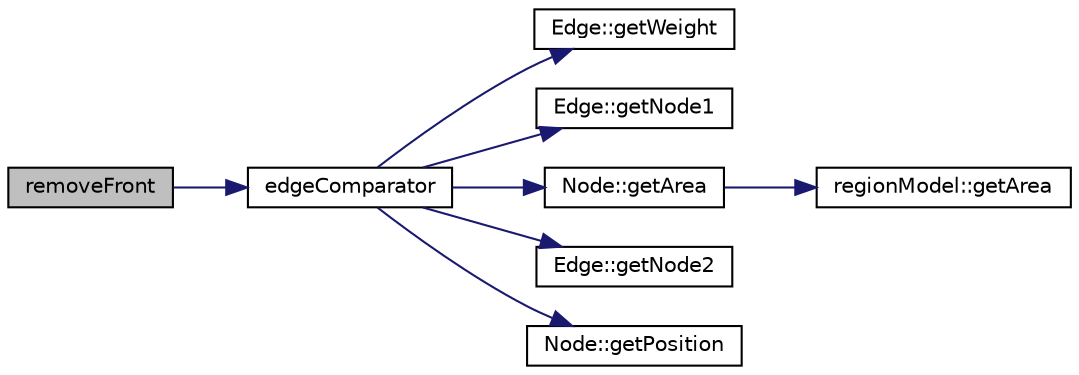 digraph "removeFront"
{
  edge [fontname="Helvetica",fontsize="10",labelfontname="Helvetica",labelfontsize="10"];
  node [fontname="Helvetica",fontsize="10",shape=record];
  rankdir="LR";
  Node1 [label="removeFront",height=0.2,width=0.4,color="black", fillcolor="grey75", style="filled", fontcolor="black"];
  Node1 -> Node2 [color="midnightblue",fontsize="10",style="solid",fontname="Helvetica"];
  Node2 [label="edgeComparator",height=0.2,width=0.4,color="black", fillcolor="white", style="filled",URL="$class_edge_heap.html#aee27c4b5c5eea1eddad5c9a786c93e17"];
  Node2 -> Node3 [color="midnightblue",fontsize="10",style="solid",fontname="Helvetica"];
  Node3 [label="Edge::getWeight",height=0.2,width=0.4,color="black", fillcolor="white", style="filled",URL="$class_edge.html#ad7bf538ca1cf1d4d108235c5304c458b"];
  Node2 -> Node4 [color="midnightblue",fontsize="10",style="solid",fontname="Helvetica"];
  Node4 [label="Edge::getNode1",height=0.2,width=0.4,color="black", fillcolor="white", style="filled",URL="$class_edge.html#a71b36dea35f97b8f920ee038d068aa1c"];
  Node2 -> Node5 [color="midnightblue",fontsize="10",style="solid",fontname="Helvetica"];
  Node5 [label="Node::getArea",height=0.2,width=0.4,color="black", fillcolor="white", style="filled",URL="$class_node.html#af7f0b67db0505d7e27218d55441a9f7f"];
  Node5 -> Node6 [color="midnightblue",fontsize="10",style="solid",fontname="Helvetica"];
  Node6 [label="regionModel::getArea",height=0.2,width=0.4,color="black", fillcolor="white", style="filled",URL="$classregion_model.html#a80caee5614644b9a58695e488b84ab34"];
  Node2 -> Node7 [color="midnightblue",fontsize="10",style="solid",fontname="Helvetica"];
  Node7 [label="Edge::getNode2",height=0.2,width=0.4,color="black", fillcolor="white", style="filled",URL="$class_edge.html#a19de368e9a77bd47d5882a90e51d145d"];
  Node2 -> Node8 [color="midnightblue",fontsize="10",style="solid",fontname="Helvetica"];
  Node8 [label="Node::getPosition",height=0.2,width=0.4,color="black", fillcolor="white", style="filled",URL="$class_node.html#aca18f927d6e3e68be84538066f2ed2e7"];
}
